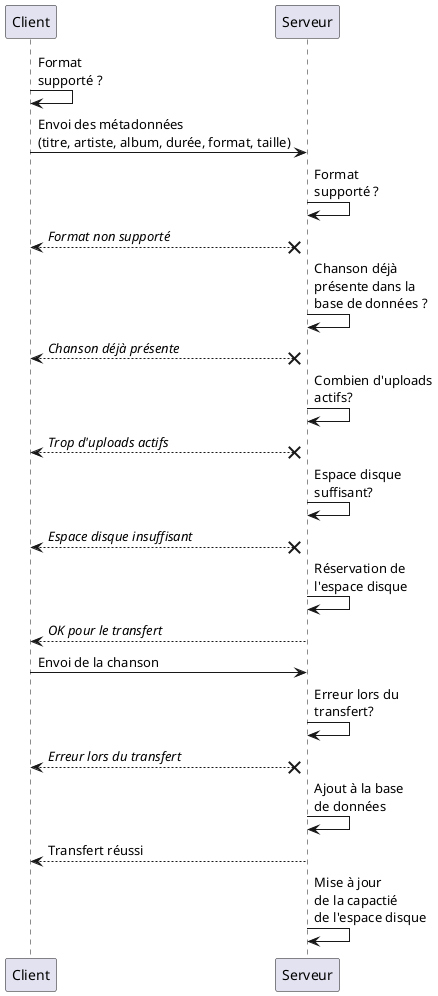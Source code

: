 @startuml


Client -> Client : Format\nsupporté ?

Client -> Serveur : Envoi des métadonnées\n(titre, artiste, album, durée, format, taille)

Serveur -> Serveur: Format\nsupporté ?

Client <--x Serveur : <i>Format non supporté</i>

Serveur -> Serveur : Chanson déjà\nprésente dans la\nbase de données ?

Client <--x Serveur : <i>Chanson déjà présente</i>

Serveur -> Serveur : Combien d'uploads\nactifs?

Client <--x Serveur : <i>Trop d'uploads actifs</i>

Serveur -> Serveur : Espace disque\nsuffisant?

Client <--x Serveur : <i>Espace disque insuffisant</i>

Serveur -> Serveur : Réservation de\nl'espace disque

Client <-- Serveur : <i>OK pour le transfert</i>

Client -> Serveur : Envoi de la chanson

Serveur -> Serveur : Erreur lors du\ntransfert?

Client <--x Serveur : <i>Erreur lors du transfert</i>

Serveur -> Serveur : Ajout à la base\nde données

Client <-- Serveur : Transfert réussi

Serveur -> Serveur : Mise à jour\nde la capactié\nde l'espace disque

@enduml
